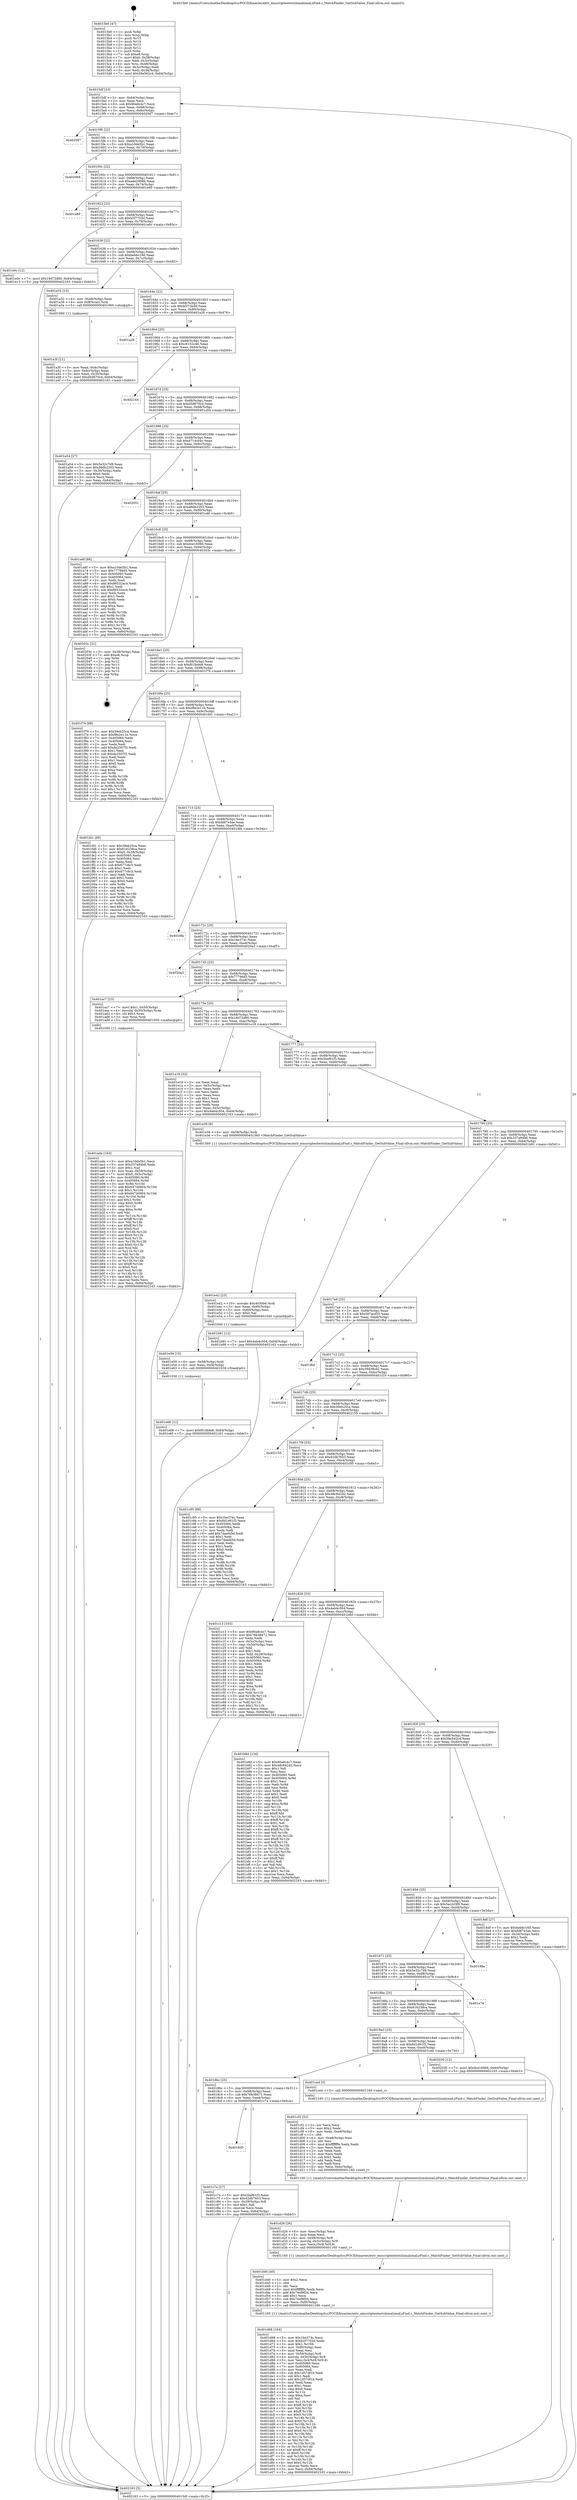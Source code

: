 digraph "0x4015b0" {
  label = "0x4015b0 (/mnt/c/Users/mathe/Desktop/tcc/POCII/binaries/extr_emscriptentestslzmalzmaLzFind.c_MatchFinder_GetSubValue_Final-ollvm.out::main(0))"
  labelloc = "t"
  node[shape=record]

  Entry [label="",width=0.3,height=0.3,shape=circle,fillcolor=black,style=filled]
  "0x4015df" [label="{
     0x4015df [23]\l
     | [instrs]\l
     &nbsp;&nbsp;0x4015df \<+3\>: mov -0x64(%rbp),%eax\l
     &nbsp;&nbsp;0x4015e2 \<+2\>: mov %eax,%ecx\l
     &nbsp;&nbsp;0x4015e4 \<+6\>: sub $0x90a8c4c7,%ecx\l
     &nbsp;&nbsp;0x4015ea \<+3\>: mov %eax,-0x68(%rbp)\l
     &nbsp;&nbsp;0x4015ed \<+3\>: mov %ecx,-0x6c(%rbp)\l
     &nbsp;&nbsp;0x4015f0 \<+6\>: je 0000000000402097 \<main+0xae7\>\l
  }"]
  "0x402097" [label="{
     0x402097\l
  }", style=dashed]
  "0x4015f6" [label="{
     0x4015f6 [22]\l
     | [instrs]\l
     &nbsp;&nbsp;0x4015f6 \<+5\>: jmp 00000000004015fb \<main+0x4b\>\l
     &nbsp;&nbsp;0x4015fb \<+3\>: mov -0x68(%rbp),%eax\l
     &nbsp;&nbsp;0x4015fe \<+5\>: sub $0xa10de5b1,%eax\l
     &nbsp;&nbsp;0x401603 \<+3\>: mov %eax,-0x70(%rbp)\l
     &nbsp;&nbsp;0x401606 \<+6\>: je 0000000000402069 \<main+0xab9\>\l
  }"]
  Exit [label="",width=0.3,height=0.3,shape=circle,fillcolor=black,style=filled,peripheries=2]
  "0x402069" [label="{
     0x402069\l
  }", style=dashed]
  "0x40160c" [label="{
     0x40160c [22]\l
     | [instrs]\l
     &nbsp;&nbsp;0x40160c \<+5\>: jmp 0000000000401611 \<main+0x61\>\l
     &nbsp;&nbsp;0x401611 \<+3\>: mov -0x68(%rbp),%eax\l
     &nbsp;&nbsp;0x401614 \<+5\>: sub $0xa4e2908b,%eax\l
     &nbsp;&nbsp;0x401619 \<+3\>: mov %eax,-0x74(%rbp)\l
     &nbsp;&nbsp;0x40161c \<+6\>: je 0000000000401e80 \<main+0x8d0\>\l
  }"]
  "0x401e68" [label="{
     0x401e68 [12]\l
     | [instrs]\l
     &nbsp;&nbsp;0x401e68 \<+7\>: movl $0xf01fdde8,-0x64(%rbp)\l
     &nbsp;&nbsp;0x401e6f \<+5\>: jmp 0000000000402163 \<main+0xbb3\>\l
  }"]
  "0x401e80" [label="{
     0x401e80\l
  }", style=dashed]
  "0x401622" [label="{
     0x401622 [22]\l
     | [instrs]\l
     &nbsp;&nbsp;0x401622 \<+5\>: jmp 0000000000401627 \<main+0x77\>\l
     &nbsp;&nbsp;0x401627 \<+3\>: mov -0x68(%rbp),%eax\l
     &nbsp;&nbsp;0x40162a \<+5\>: sub $0xb2f7702d,%eax\l
     &nbsp;&nbsp;0x40162f \<+3\>: mov %eax,-0x78(%rbp)\l
     &nbsp;&nbsp;0x401632 \<+6\>: je 0000000000401e0c \<main+0x85c\>\l
  }"]
  "0x401e59" [label="{
     0x401e59 [15]\l
     | [instrs]\l
     &nbsp;&nbsp;0x401e59 \<+4\>: mov -0x58(%rbp),%rdi\l
     &nbsp;&nbsp;0x401e5d \<+6\>: mov %eax,-0xf4(%rbp)\l
     &nbsp;&nbsp;0x401e63 \<+5\>: call 0000000000401030 \<free@plt\>\l
     | [calls]\l
     &nbsp;&nbsp;0x401030 \{1\} (unknown)\l
  }"]
  "0x401e0c" [label="{
     0x401e0c [12]\l
     | [instrs]\l
     &nbsp;&nbsp;0x401e0c \<+7\>: movl $0x19d72d80,-0x64(%rbp)\l
     &nbsp;&nbsp;0x401e13 \<+5\>: jmp 0000000000402163 \<main+0xbb3\>\l
  }"]
  "0x401638" [label="{
     0x401638 [22]\l
     | [instrs]\l
     &nbsp;&nbsp;0x401638 \<+5\>: jmp 000000000040163d \<main+0x8d\>\l
     &nbsp;&nbsp;0x40163d \<+3\>: mov -0x68(%rbp),%eax\l
     &nbsp;&nbsp;0x401640 \<+5\>: sub $0xbebbc160,%eax\l
     &nbsp;&nbsp;0x401645 \<+3\>: mov %eax,-0x7c(%rbp)\l
     &nbsp;&nbsp;0x401648 \<+6\>: je 0000000000401a32 \<main+0x482\>\l
  }"]
  "0x401e42" [label="{
     0x401e42 [23]\l
     | [instrs]\l
     &nbsp;&nbsp;0x401e42 \<+10\>: movabs $0x4030b6,%rdi\l
     &nbsp;&nbsp;0x401e4c \<+3\>: mov %eax,-0x60(%rbp)\l
     &nbsp;&nbsp;0x401e4f \<+3\>: mov -0x60(%rbp),%esi\l
     &nbsp;&nbsp;0x401e52 \<+2\>: mov $0x0,%al\l
     &nbsp;&nbsp;0x401e54 \<+5\>: call 0000000000401040 \<printf@plt\>\l
     | [calls]\l
     &nbsp;&nbsp;0x401040 \{1\} (unknown)\l
  }"]
  "0x401a32" [label="{
     0x401a32 [13]\l
     | [instrs]\l
     &nbsp;&nbsp;0x401a32 \<+4\>: mov -0x48(%rbp),%rax\l
     &nbsp;&nbsp;0x401a36 \<+4\>: mov 0x8(%rax),%rdi\l
     &nbsp;&nbsp;0x401a3a \<+5\>: call 0000000000401060 \<atoi@plt\>\l
     | [calls]\l
     &nbsp;&nbsp;0x401060 \{1\} (unknown)\l
  }"]
  "0x40164e" [label="{
     0x40164e [22]\l
     | [instrs]\l
     &nbsp;&nbsp;0x40164e \<+5\>: jmp 0000000000401653 \<main+0xa3\>\l
     &nbsp;&nbsp;0x401653 \<+3\>: mov -0x68(%rbp),%eax\l
     &nbsp;&nbsp;0x401656 \<+5\>: sub $0xbf373b56,%eax\l
     &nbsp;&nbsp;0x40165b \<+3\>: mov %eax,-0x80(%rbp)\l
     &nbsp;&nbsp;0x40165e \<+6\>: je 0000000000401a26 \<main+0x476\>\l
  }"]
  "0x401d68" [label="{
     0x401d68 [164]\l
     | [instrs]\l
     &nbsp;&nbsp;0x401d68 \<+5\>: mov $0x1be374c,%ecx\l
     &nbsp;&nbsp;0x401d6d \<+5\>: mov $0xb2f7702d,%edx\l
     &nbsp;&nbsp;0x401d72 \<+3\>: mov $0x1,%r10b\l
     &nbsp;&nbsp;0x401d75 \<+6\>: mov -0xf0(%rbp),%esi\l
     &nbsp;&nbsp;0x401d7b \<+3\>: imul %eax,%esi\l
     &nbsp;&nbsp;0x401d7e \<+4\>: mov -0x58(%rbp),%r8\l
     &nbsp;&nbsp;0x401d82 \<+4\>: movslq -0x5c(%rbp),%r9\l
     &nbsp;&nbsp;0x401d86 \<+5\>: mov %esi,0x4(%r8,%r9,8)\l
     &nbsp;&nbsp;0x401d8b \<+7\>: mov 0x405060,%eax\l
     &nbsp;&nbsp;0x401d92 \<+7\>: mov 0x405064,%esi\l
     &nbsp;&nbsp;0x401d99 \<+2\>: mov %eax,%edi\l
     &nbsp;&nbsp;0x401d9b \<+6\>: sub $0x1d57df1b,%edi\l
     &nbsp;&nbsp;0x401da1 \<+3\>: sub $0x1,%edi\l
     &nbsp;&nbsp;0x401da4 \<+6\>: add $0x1d57df1b,%edi\l
     &nbsp;&nbsp;0x401daa \<+3\>: imul %edi,%eax\l
     &nbsp;&nbsp;0x401dad \<+3\>: and $0x1,%eax\l
     &nbsp;&nbsp;0x401db0 \<+3\>: cmp $0x0,%eax\l
     &nbsp;&nbsp;0x401db3 \<+4\>: sete %r11b\l
     &nbsp;&nbsp;0x401db7 \<+3\>: cmp $0xa,%esi\l
     &nbsp;&nbsp;0x401dba \<+3\>: setl %bl\l
     &nbsp;&nbsp;0x401dbd \<+3\>: mov %r11b,%r14b\l
     &nbsp;&nbsp;0x401dc0 \<+4\>: xor $0xff,%r14b\l
     &nbsp;&nbsp;0x401dc4 \<+3\>: mov %bl,%r15b\l
     &nbsp;&nbsp;0x401dc7 \<+4\>: xor $0xff,%r15b\l
     &nbsp;&nbsp;0x401dcb \<+4\>: xor $0x0,%r10b\l
     &nbsp;&nbsp;0x401dcf \<+3\>: mov %r14b,%r12b\l
     &nbsp;&nbsp;0x401dd2 \<+4\>: and $0x0,%r12b\l
     &nbsp;&nbsp;0x401dd6 \<+3\>: and %r10b,%r11b\l
     &nbsp;&nbsp;0x401dd9 \<+3\>: mov %r15b,%r13b\l
     &nbsp;&nbsp;0x401ddc \<+4\>: and $0x0,%r13b\l
     &nbsp;&nbsp;0x401de0 \<+3\>: and %r10b,%bl\l
     &nbsp;&nbsp;0x401de3 \<+3\>: or %r11b,%r12b\l
     &nbsp;&nbsp;0x401de6 \<+3\>: or %bl,%r13b\l
     &nbsp;&nbsp;0x401de9 \<+3\>: xor %r13b,%r12b\l
     &nbsp;&nbsp;0x401dec \<+3\>: or %r15b,%r14b\l
     &nbsp;&nbsp;0x401def \<+4\>: xor $0xff,%r14b\l
     &nbsp;&nbsp;0x401df3 \<+4\>: or $0x0,%r10b\l
     &nbsp;&nbsp;0x401df7 \<+3\>: and %r10b,%r14b\l
     &nbsp;&nbsp;0x401dfa \<+3\>: or %r14b,%r12b\l
     &nbsp;&nbsp;0x401dfd \<+4\>: test $0x1,%r12b\l
     &nbsp;&nbsp;0x401e01 \<+3\>: cmovne %edx,%ecx\l
     &nbsp;&nbsp;0x401e04 \<+3\>: mov %ecx,-0x64(%rbp)\l
     &nbsp;&nbsp;0x401e07 \<+5\>: jmp 0000000000402163 \<main+0xbb3\>\l
  }"]
  "0x401a26" [label="{
     0x401a26\l
  }", style=dashed]
  "0x401664" [label="{
     0x401664 [25]\l
     | [instrs]\l
     &nbsp;&nbsp;0x401664 \<+5\>: jmp 0000000000401669 \<main+0xb9\>\l
     &nbsp;&nbsp;0x401669 \<+3\>: mov -0x68(%rbp),%eax\l
     &nbsp;&nbsp;0x40166c \<+5\>: sub $0xc6152c46,%eax\l
     &nbsp;&nbsp;0x401671 \<+6\>: mov %eax,-0x84(%rbp)\l
     &nbsp;&nbsp;0x401677 \<+6\>: je 0000000000402144 \<main+0xb94\>\l
  }"]
  "0x401d40" [label="{
     0x401d40 [40]\l
     | [instrs]\l
     &nbsp;&nbsp;0x401d40 \<+5\>: mov $0x2,%ecx\l
     &nbsp;&nbsp;0x401d45 \<+1\>: cltd\l
     &nbsp;&nbsp;0x401d46 \<+2\>: idiv %ecx\l
     &nbsp;&nbsp;0x401d48 \<+6\>: imul $0xfffffffe,%edx,%ecx\l
     &nbsp;&nbsp;0x401d4e \<+6\>: add $0x74ef9f34,%ecx\l
     &nbsp;&nbsp;0x401d54 \<+3\>: add $0x1,%ecx\l
     &nbsp;&nbsp;0x401d57 \<+6\>: sub $0x74ef9f34,%ecx\l
     &nbsp;&nbsp;0x401d5d \<+6\>: mov %ecx,-0xf0(%rbp)\l
     &nbsp;&nbsp;0x401d63 \<+5\>: call 0000000000401160 \<next_i\>\l
     | [calls]\l
     &nbsp;&nbsp;0x401160 \{1\} (/mnt/c/Users/mathe/Desktop/tcc/POCII/binaries/extr_emscriptentestslzmalzmaLzFind.c_MatchFinder_GetSubValue_Final-ollvm.out::next_i)\l
  }"]
  "0x402144" [label="{
     0x402144\l
  }", style=dashed]
  "0x40167d" [label="{
     0x40167d [25]\l
     | [instrs]\l
     &nbsp;&nbsp;0x40167d \<+5\>: jmp 0000000000401682 \<main+0xd2\>\l
     &nbsp;&nbsp;0x401682 \<+3\>: mov -0x68(%rbp),%eax\l
     &nbsp;&nbsp;0x401685 \<+5\>: sub $0xd5d670c4,%eax\l
     &nbsp;&nbsp;0x40168a \<+6\>: mov %eax,-0x88(%rbp)\l
     &nbsp;&nbsp;0x401690 \<+6\>: je 0000000000401a54 \<main+0x4a4\>\l
  }"]
  "0x401d26" [label="{
     0x401d26 [26]\l
     | [instrs]\l
     &nbsp;&nbsp;0x401d26 \<+6\>: mov -0xec(%rbp),%ecx\l
     &nbsp;&nbsp;0x401d2c \<+3\>: imul %eax,%ecx\l
     &nbsp;&nbsp;0x401d2f \<+4\>: mov -0x58(%rbp),%r8\l
     &nbsp;&nbsp;0x401d33 \<+4\>: movslq -0x5c(%rbp),%r9\l
     &nbsp;&nbsp;0x401d37 \<+4\>: mov %ecx,(%r8,%r9,8)\l
     &nbsp;&nbsp;0x401d3b \<+5\>: call 0000000000401160 \<next_i\>\l
     | [calls]\l
     &nbsp;&nbsp;0x401160 \{1\} (/mnt/c/Users/mathe/Desktop/tcc/POCII/binaries/extr_emscriptentestslzmalzmaLzFind.c_MatchFinder_GetSubValue_Final-ollvm.out::next_i)\l
  }"]
  "0x401a54" [label="{
     0x401a54 [27]\l
     | [instrs]\l
     &nbsp;&nbsp;0x401a54 \<+5\>: mov $0x5e32c7d9,%eax\l
     &nbsp;&nbsp;0x401a59 \<+5\>: mov $0xd8db2203,%ecx\l
     &nbsp;&nbsp;0x401a5e \<+3\>: mov -0x30(%rbp),%edx\l
     &nbsp;&nbsp;0x401a61 \<+3\>: cmp $0x0,%edx\l
     &nbsp;&nbsp;0x401a64 \<+3\>: cmove %ecx,%eax\l
     &nbsp;&nbsp;0x401a67 \<+3\>: mov %eax,-0x64(%rbp)\l
     &nbsp;&nbsp;0x401a6a \<+5\>: jmp 0000000000402163 \<main+0xbb3\>\l
  }"]
  "0x401696" [label="{
     0x401696 [25]\l
     | [instrs]\l
     &nbsp;&nbsp;0x401696 \<+5\>: jmp 000000000040169b \<main+0xeb\>\l
     &nbsp;&nbsp;0x40169b \<+3\>: mov -0x68(%rbp),%eax\l
     &nbsp;&nbsp;0x40169e \<+5\>: sub $0xd714c04c,%eax\l
     &nbsp;&nbsp;0x4016a3 \<+6\>: mov %eax,-0x8c(%rbp)\l
     &nbsp;&nbsp;0x4016a9 \<+6\>: je 0000000000402051 \<main+0xaa1\>\l
  }"]
  "0x401cf2" [label="{
     0x401cf2 [52]\l
     | [instrs]\l
     &nbsp;&nbsp;0x401cf2 \<+2\>: xor %ecx,%ecx\l
     &nbsp;&nbsp;0x401cf4 \<+5\>: mov $0x2,%edx\l
     &nbsp;&nbsp;0x401cf9 \<+6\>: mov %edx,-0xe8(%rbp)\l
     &nbsp;&nbsp;0x401cff \<+1\>: cltd\l
     &nbsp;&nbsp;0x401d00 \<+6\>: mov -0xe8(%rbp),%esi\l
     &nbsp;&nbsp;0x401d06 \<+2\>: idiv %esi\l
     &nbsp;&nbsp;0x401d08 \<+6\>: imul $0xfffffffe,%edx,%edx\l
     &nbsp;&nbsp;0x401d0e \<+2\>: mov %ecx,%edi\l
     &nbsp;&nbsp;0x401d10 \<+2\>: sub %edx,%edi\l
     &nbsp;&nbsp;0x401d12 \<+2\>: mov %ecx,%edx\l
     &nbsp;&nbsp;0x401d14 \<+3\>: sub $0x1,%edx\l
     &nbsp;&nbsp;0x401d17 \<+2\>: add %edx,%edi\l
     &nbsp;&nbsp;0x401d19 \<+2\>: sub %edi,%ecx\l
     &nbsp;&nbsp;0x401d1b \<+6\>: mov %ecx,-0xec(%rbp)\l
     &nbsp;&nbsp;0x401d21 \<+5\>: call 0000000000401160 \<next_i\>\l
     | [calls]\l
     &nbsp;&nbsp;0x401160 \{1\} (/mnt/c/Users/mathe/Desktop/tcc/POCII/binaries/extr_emscriptentestslzmalzmaLzFind.c_MatchFinder_GetSubValue_Final-ollvm.out::next_i)\l
  }"]
  "0x402051" [label="{
     0x402051\l
  }", style=dashed]
  "0x4016af" [label="{
     0x4016af [25]\l
     | [instrs]\l
     &nbsp;&nbsp;0x4016af \<+5\>: jmp 00000000004016b4 \<main+0x104\>\l
     &nbsp;&nbsp;0x4016b4 \<+3\>: mov -0x68(%rbp),%eax\l
     &nbsp;&nbsp;0x4016b7 \<+5\>: sub $0xd8db2203,%eax\l
     &nbsp;&nbsp;0x4016bc \<+6\>: mov %eax,-0x90(%rbp)\l
     &nbsp;&nbsp;0x4016c2 \<+6\>: je 0000000000401a6f \<main+0x4bf\>\l
  }"]
  "0x4018d5" [label="{
     0x4018d5\l
  }", style=dashed]
  "0x401a6f" [label="{
     0x401a6f [88]\l
     | [instrs]\l
     &nbsp;&nbsp;0x401a6f \<+5\>: mov $0xa10de5b1,%eax\l
     &nbsp;&nbsp;0x401a74 \<+5\>: mov $0x77786d5,%ecx\l
     &nbsp;&nbsp;0x401a79 \<+7\>: mov 0x405060,%edx\l
     &nbsp;&nbsp;0x401a80 \<+7\>: mov 0x405064,%esi\l
     &nbsp;&nbsp;0x401a87 \<+2\>: mov %edx,%edi\l
     &nbsp;&nbsp;0x401a89 \<+6\>: add $0x86532ec4,%edi\l
     &nbsp;&nbsp;0x401a8f \<+3\>: sub $0x1,%edi\l
     &nbsp;&nbsp;0x401a92 \<+6\>: sub $0x86532ec4,%edi\l
     &nbsp;&nbsp;0x401a98 \<+3\>: imul %edi,%edx\l
     &nbsp;&nbsp;0x401a9b \<+3\>: and $0x1,%edx\l
     &nbsp;&nbsp;0x401a9e \<+3\>: cmp $0x0,%edx\l
     &nbsp;&nbsp;0x401aa1 \<+4\>: sete %r8b\l
     &nbsp;&nbsp;0x401aa5 \<+3\>: cmp $0xa,%esi\l
     &nbsp;&nbsp;0x401aa8 \<+4\>: setl %r9b\l
     &nbsp;&nbsp;0x401aac \<+3\>: mov %r8b,%r10b\l
     &nbsp;&nbsp;0x401aaf \<+3\>: and %r9b,%r10b\l
     &nbsp;&nbsp;0x401ab2 \<+3\>: xor %r9b,%r8b\l
     &nbsp;&nbsp;0x401ab5 \<+3\>: or %r8b,%r10b\l
     &nbsp;&nbsp;0x401ab8 \<+4\>: test $0x1,%r10b\l
     &nbsp;&nbsp;0x401abc \<+3\>: cmovne %ecx,%eax\l
     &nbsp;&nbsp;0x401abf \<+3\>: mov %eax,-0x64(%rbp)\l
     &nbsp;&nbsp;0x401ac2 \<+5\>: jmp 0000000000402163 \<main+0xbb3\>\l
  }"]
  "0x4016c8" [label="{
     0x4016c8 [25]\l
     | [instrs]\l
     &nbsp;&nbsp;0x4016c8 \<+5\>: jmp 00000000004016cd \<main+0x11d\>\l
     &nbsp;&nbsp;0x4016cd \<+3\>: mov -0x68(%rbp),%eax\l
     &nbsp;&nbsp;0x4016d0 \<+5\>: sub $0xdce16066,%eax\l
     &nbsp;&nbsp;0x4016d5 \<+6\>: mov %eax,-0x94(%rbp)\l
     &nbsp;&nbsp;0x4016db \<+6\>: je 000000000040203c \<main+0xa8c\>\l
  }"]
  "0x401c7a" [label="{
     0x401c7a [27]\l
     | [instrs]\l
     &nbsp;&nbsp;0x401c7a \<+5\>: mov $0x2baf61f3,%eax\l
     &nbsp;&nbsp;0x401c7f \<+5\>: mov $0x42db7653,%ecx\l
     &nbsp;&nbsp;0x401c84 \<+3\>: mov -0x29(%rbp),%dl\l
     &nbsp;&nbsp;0x401c87 \<+3\>: test $0x1,%dl\l
     &nbsp;&nbsp;0x401c8a \<+3\>: cmovne %ecx,%eax\l
     &nbsp;&nbsp;0x401c8d \<+3\>: mov %eax,-0x64(%rbp)\l
     &nbsp;&nbsp;0x401c90 \<+5\>: jmp 0000000000402163 \<main+0xbb3\>\l
  }"]
  "0x40203c" [label="{
     0x40203c [21]\l
     | [instrs]\l
     &nbsp;&nbsp;0x40203c \<+3\>: mov -0x38(%rbp),%eax\l
     &nbsp;&nbsp;0x40203f \<+7\>: add $0xe8,%rsp\l
     &nbsp;&nbsp;0x402046 \<+1\>: pop %rbx\l
     &nbsp;&nbsp;0x402047 \<+2\>: pop %r12\l
     &nbsp;&nbsp;0x402049 \<+2\>: pop %r13\l
     &nbsp;&nbsp;0x40204b \<+2\>: pop %r14\l
     &nbsp;&nbsp;0x40204d \<+2\>: pop %r15\l
     &nbsp;&nbsp;0x40204f \<+1\>: pop %rbp\l
     &nbsp;&nbsp;0x402050 \<+1\>: ret\l
  }"]
  "0x4016e1" [label="{
     0x4016e1 [25]\l
     | [instrs]\l
     &nbsp;&nbsp;0x4016e1 \<+5\>: jmp 00000000004016e6 \<main+0x136\>\l
     &nbsp;&nbsp;0x4016e6 \<+3\>: mov -0x68(%rbp),%eax\l
     &nbsp;&nbsp;0x4016e9 \<+5\>: sub $0xf01fdde8,%eax\l
     &nbsp;&nbsp;0x4016ee \<+6\>: mov %eax,-0x98(%rbp)\l
     &nbsp;&nbsp;0x4016f4 \<+6\>: je 0000000000401f79 \<main+0x9c9\>\l
  }"]
  "0x4018bc" [label="{
     0x4018bc [25]\l
     | [instrs]\l
     &nbsp;&nbsp;0x4018bc \<+5\>: jmp 00000000004018c1 \<main+0x311\>\l
     &nbsp;&nbsp;0x4018c1 \<+3\>: mov -0x68(%rbp),%eax\l
     &nbsp;&nbsp;0x4018c4 \<+5\>: sub $0x76b38471,%eax\l
     &nbsp;&nbsp;0x4018c9 \<+6\>: mov %eax,-0xe4(%rbp)\l
     &nbsp;&nbsp;0x4018cf \<+6\>: je 0000000000401c7a \<main+0x6ca\>\l
  }"]
  "0x401f79" [label="{
     0x401f79 [88]\l
     | [instrs]\l
     &nbsp;&nbsp;0x401f79 \<+5\>: mov $0x39eb25ca,%eax\l
     &nbsp;&nbsp;0x401f7e \<+5\>: mov $0xf8e2e11b,%ecx\l
     &nbsp;&nbsp;0x401f83 \<+7\>: mov 0x405060,%edx\l
     &nbsp;&nbsp;0x401f8a \<+7\>: mov 0x405064,%esi\l
     &nbsp;&nbsp;0x401f91 \<+2\>: mov %edx,%edi\l
     &nbsp;&nbsp;0x401f93 \<+6\>: add $0xde2507f2,%edi\l
     &nbsp;&nbsp;0x401f99 \<+3\>: sub $0x1,%edi\l
     &nbsp;&nbsp;0x401f9c \<+6\>: sub $0xde2507f2,%edi\l
     &nbsp;&nbsp;0x401fa2 \<+3\>: imul %edi,%edx\l
     &nbsp;&nbsp;0x401fa5 \<+3\>: and $0x1,%edx\l
     &nbsp;&nbsp;0x401fa8 \<+3\>: cmp $0x0,%edx\l
     &nbsp;&nbsp;0x401fab \<+4\>: sete %r8b\l
     &nbsp;&nbsp;0x401faf \<+3\>: cmp $0xa,%esi\l
     &nbsp;&nbsp;0x401fb2 \<+4\>: setl %r9b\l
     &nbsp;&nbsp;0x401fb6 \<+3\>: mov %r8b,%r10b\l
     &nbsp;&nbsp;0x401fb9 \<+3\>: and %r9b,%r10b\l
     &nbsp;&nbsp;0x401fbc \<+3\>: xor %r9b,%r8b\l
     &nbsp;&nbsp;0x401fbf \<+3\>: or %r8b,%r10b\l
     &nbsp;&nbsp;0x401fc2 \<+4\>: test $0x1,%r10b\l
     &nbsp;&nbsp;0x401fc6 \<+3\>: cmovne %ecx,%eax\l
     &nbsp;&nbsp;0x401fc9 \<+3\>: mov %eax,-0x64(%rbp)\l
     &nbsp;&nbsp;0x401fcc \<+5\>: jmp 0000000000402163 \<main+0xbb3\>\l
  }"]
  "0x4016fa" [label="{
     0x4016fa [25]\l
     | [instrs]\l
     &nbsp;&nbsp;0x4016fa \<+5\>: jmp 00000000004016ff \<main+0x14f\>\l
     &nbsp;&nbsp;0x4016ff \<+3\>: mov -0x68(%rbp),%eax\l
     &nbsp;&nbsp;0x401702 \<+5\>: sub $0xf8e2e11b,%eax\l
     &nbsp;&nbsp;0x401707 \<+6\>: mov %eax,-0x9c(%rbp)\l
     &nbsp;&nbsp;0x40170d \<+6\>: je 0000000000401fd1 \<main+0xa21\>\l
  }"]
  "0x401ced" [label="{
     0x401ced [5]\l
     | [instrs]\l
     &nbsp;&nbsp;0x401ced \<+5\>: call 0000000000401160 \<next_i\>\l
     | [calls]\l
     &nbsp;&nbsp;0x401160 \{1\} (/mnt/c/Users/mathe/Desktop/tcc/POCII/binaries/extr_emscriptentestslzmalzmaLzFind.c_MatchFinder_GetSubValue_Final-ollvm.out::next_i)\l
  }"]
  "0x401fd1" [label="{
     0x401fd1 [95]\l
     | [instrs]\l
     &nbsp;&nbsp;0x401fd1 \<+5\>: mov $0x39eb25ca,%eax\l
     &nbsp;&nbsp;0x401fd6 \<+5\>: mov $0x616238ca,%ecx\l
     &nbsp;&nbsp;0x401fdb \<+7\>: movl $0x0,-0x38(%rbp)\l
     &nbsp;&nbsp;0x401fe2 \<+7\>: mov 0x405060,%edx\l
     &nbsp;&nbsp;0x401fe9 \<+7\>: mov 0x405064,%esi\l
     &nbsp;&nbsp;0x401ff0 \<+2\>: mov %edx,%edi\l
     &nbsp;&nbsp;0x401ff2 \<+6\>: sub $0x677c6c3,%edi\l
     &nbsp;&nbsp;0x401ff8 \<+3\>: sub $0x1,%edi\l
     &nbsp;&nbsp;0x401ffb \<+6\>: add $0x677c6c3,%edi\l
     &nbsp;&nbsp;0x402001 \<+3\>: imul %edi,%edx\l
     &nbsp;&nbsp;0x402004 \<+3\>: and $0x1,%edx\l
     &nbsp;&nbsp;0x402007 \<+3\>: cmp $0x0,%edx\l
     &nbsp;&nbsp;0x40200a \<+4\>: sete %r8b\l
     &nbsp;&nbsp;0x40200e \<+3\>: cmp $0xa,%esi\l
     &nbsp;&nbsp;0x402011 \<+4\>: setl %r9b\l
     &nbsp;&nbsp;0x402015 \<+3\>: mov %r8b,%r10b\l
     &nbsp;&nbsp;0x402018 \<+3\>: and %r9b,%r10b\l
     &nbsp;&nbsp;0x40201b \<+3\>: xor %r9b,%r8b\l
     &nbsp;&nbsp;0x40201e \<+3\>: or %r8b,%r10b\l
     &nbsp;&nbsp;0x402021 \<+4\>: test $0x1,%r10b\l
     &nbsp;&nbsp;0x402025 \<+3\>: cmovne %ecx,%eax\l
     &nbsp;&nbsp;0x402028 \<+3\>: mov %eax,-0x64(%rbp)\l
     &nbsp;&nbsp;0x40202b \<+5\>: jmp 0000000000402163 \<main+0xbb3\>\l
  }"]
  "0x401713" [label="{
     0x401713 [25]\l
     | [instrs]\l
     &nbsp;&nbsp;0x401713 \<+5\>: jmp 0000000000401718 \<main+0x168\>\l
     &nbsp;&nbsp;0x401718 \<+3\>: mov -0x68(%rbp),%eax\l
     &nbsp;&nbsp;0x40171b \<+5\>: sub $0xfd87e3ae,%eax\l
     &nbsp;&nbsp;0x401720 \<+6\>: mov %eax,-0xa0(%rbp)\l
     &nbsp;&nbsp;0x401726 \<+6\>: je 00000000004018fa \<main+0x34a\>\l
  }"]
  "0x4018a3" [label="{
     0x4018a3 [25]\l
     | [instrs]\l
     &nbsp;&nbsp;0x4018a3 \<+5\>: jmp 00000000004018a8 \<main+0x2f8\>\l
     &nbsp;&nbsp;0x4018a8 \<+3\>: mov -0x68(%rbp),%eax\l
     &nbsp;&nbsp;0x4018ab \<+5\>: sub $0x6d1d61f2,%eax\l
     &nbsp;&nbsp;0x4018b0 \<+6\>: mov %eax,-0xe0(%rbp)\l
     &nbsp;&nbsp;0x4018b6 \<+6\>: je 0000000000401ced \<main+0x73d\>\l
  }"]
  "0x4018fa" [label="{
     0x4018fa\l
  }", style=dashed]
  "0x40172c" [label="{
     0x40172c [25]\l
     | [instrs]\l
     &nbsp;&nbsp;0x40172c \<+5\>: jmp 0000000000401731 \<main+0x181\>\l
     &nbsp;&nbsp;0x401731 \<+3\>: mov -0x68(%rbp),%eax\l
     &nbsp;&nbsp;0x401734 \<+5\>: sub $0x1be374c,%eax\l
     &nbsp;&nbsp;0x401739 \<+6\>: mov %eax,-0xa4(%rbp)\l
     &nbsp;&nbsp;0x40173f \<+6\>: je 00000000004020a3 \<main+0xaf3\>\l
  }"]
  "0x402030" [label="{
     0x402030 [12]\l
     | [instrs]\l
     &nbsp;&nbsp;0x402030 \<+7\>: movl $0xdce16066,-0x64(%rbp)\l
     &nbsp;&nbsp;0x402037 \<+5\>: jmp 0000000000402163 \<main+0xbb3\>\l
  }"]
  "0x4020a3" [label="{
     0x4020a3\l
  }", style=dashed]
  "0x401745" [label="{
     0x401745 [25]\l
     | [instrs]\l
     &nbsp;&nbsp;0x401745 \<+5\>: jmp 000000000040174a \<main+0x19a\>\l
     &nbsp;&nbsp;0x40174a \<+3\>: mov -0x68(%rbp),%eax\l
     &nbsp;&nbsp;0x40174d \<+5\>: sub $0x77786d5,%eax\l
     &nbsp;&nbsp;0x401752 \<+6\>: mov %eax,-0xa8(%rbp)\l
     &nbsp;&nbsp;0x401758 \<+6\>: je 0000000000401ac7 \<main+0x517\>\l
  }"]
  "0x40188a" [label="{
     0x40188a [25]\l
     | [instrs]\l
     &nbsp;&nbsp;0x40188a \<+5\>: jmp 000000000040188f \<main+0x2df\>\l
     &nbsp;&nbsp;0x40188f \<+3\>: mov -0x68(%rbp),%eax\l
     &nbsp;&nbsp;0x401892 \<+5\>: sub $0x616238ca,%eax\l
     &nbsp;&nbsp;0x401897 \<+6\>: mov %eax,-0xdc(%rbp)\l
     &nbsp;&nbsp;0x40189d \<+6\>: je 0000000000402030 \<main+0xa80\>\l
  }"]
  "0x401ac7" [label="{
     0x401ac7 [23]\l
     | [instrs]\l
     &nbsp;&nbsp;0x401ac7 \<+7\>: movl $0x1,-0x50(%rbp)\l
     &nbsp;&nbsp;0x401ace \<+4\>: movslq -0x50(%rbp),%rax\l
     &nbsp;&nbsp;0x401ad2 \<+4\>: shl $0x3,%rax\l
     &nbsp;&nbsp;0x401ad6 \<+3\>: mov %rax,%rdi\l
     &nbsp;&nbsp;0x401ad9 \<+5\>: call 0000000000401050 \<malloc@plt\>\l
     | [calls]\l
     &nbsp;&nbsp;0x401050 \{1\} (unknown)\l
  }"]
  "0x40175e" [label="{
     0x40175e [25]\l
     | [instrs]\l
     &nbsp;&nbsp;0x40175e \<+5\>: jmp 0000000000401763 \<main+0x1b3\>\l
     &nbsp;&nbsp;0x401763 \<+3\>: mov -0x68(%rbp),%eax\l
     &nbsp;&nbsp;0x401766 \<+5\>: sub $0x19d72d80,%eax\l
     &nbsp;&nbsp;0x40176b \<+6\>: mov %eax,-0xac(%rbp)\l
     &nbsp;&nbsp;0x401771 \<+6\>: je 0000000000401e18 \<main+0x868\>\l
  }"]
  "0x401e74" [label="{
     0x401e74\l
  }", style=dashed]
  "0x401e18" [label="{
     0x401e18 [33]\l
     | [instrs]\l
     &nbsp;&nbsp;0x401e18 \<+2\>: xor %eax,%eax\l
     &nbsp;&nbsp;0x401e1a \<+3\>: mov -0x5c(%rbp),%ecx\l
     &nbsp;&nbsp;0x401e1d \<+2\>: mov %eax,%edx\l
     &nbsp;&nbsp;0x401e1f \<+2\>: sub %ecx,%edx\l
     &nbsp;&nbsp;0x401e21 \<+2\>: mov %eax,%ecx\l
     &nbsp;&nbsp;0x401e23 \<+3\>: sub $0x1,%ecx\l
     &nbsp;&nbsp;0x401e26 \<+2\>: add %ecx,%edx\l
     &nbsp;&nbsp;0x401e28 \<+2\>: sub %edx,%eax\l
     &nbsp;&nbsp;0x401e2a \<+3\>: mov %eax,-0x5c(%rbp)\l
     &nbsp;&nbsp;0x401e2d \<+7\>: movl $0x4eb4c504,-0x64(%rbp)\l
     &nbsp;&nbsp;0x401e34 \<+5\>: jmp 0000000000402163 \<main+0xbb3\>\l
  }"]
  "0x401777" [label="{
     0x401777 [25]\l
     | [instrs]\l
     &nbsp;&nbsp;0x401777 \<+5\>: jmp 000000000040177c \<main+0x1cc\>\l
     &nbsp;&nbsp;0x40177c \<+3\>: mov -0x68(%rbp),%eax\l
     &nbsp;&nbsp;0x40177f \<+5\>: sub $0x2baf61f3,%eax\l
     &nbsp;&nbsp;0x401784 \<+6\>: mov %eax,-0xb0(%rbp)\l
     &nbsp;&nbsp;0x40178a \<+6\>: je 0000000000401e39 \<main+0x889\>\l
  }"]
  "0x401871" [label="{
     0x401871 [25]\l
     | [instrs]\l
     &nbsp;&nbsp;0x401871 \<+5\>: jmp 0000000000401876 \<main+0x2c6\>\l
     &nbsp;&nbsp;0x401876 \<+3\>: mov -0x68(%rbp),%eax\l
     &nbsp;&nbsp;0x401879 \<+5\>: sub $0x5e32c7d9,%eax\l
     &nbsp;&nbsp;0x40187e \<+6\>: mov %eax,-0xd8(%rbp)\l
     &nbsp;&nbsp;0x401884 \<+6\>: je 0000000000401e74 \<main+0x8c4\>\l
  }"]
  "0x401e39" [label="{
     0x401e39 [9]\l
     | [instrs]\l
     &nbsp;&nbsp;0x401e39 \<+4\>: mov -0x58(%rbp),%rdi\l
     &nbsp;&nbsp;0x401e3d \<+5\>: call 0000000000401560 \<MatchFinder_GetSubValue\>\l
     | [calls]\l
     &nbsp;&nbsp;0x401560 \{1\} (/mnt/c/Users/mathe/Desktop/tcc/POCII/binaries/extr_emscriptentestslzmalzmaLzFind.c_MatchFinder_GetSubValue_Final-ollvm.out::MatchFinder_GetSubValue)\l
  }"]
  "0x401790" [label="{
     0x401790 [25]\l
     | [instrs]\l
     &nbsp;&nbsp;0x401790 \<+5\>: jmp 0000000000401795 \<main+0x1e5\>\l
     &nbsp;&nbsp;0x401795 \<+3\>: mov -0x68(%rbp),%eax\l
     &nbsp;&nbsp;0x401798 \<+5\>: sub $0x337a94b6,%eax\l
     &nbsp;&nbsp;0x40179d \<+6\>: mov %eax,-0xb4(%rbp)\l
     &nbsp;&nbsp;0x4017a3 \<+6\>: je 0000000000401b81 \<main+0x5d1\>\l
  }"]
  "0x40198a" [label="{
     0x40198a\l
  }", style=dashed]
  "0x401b81" [label="{
     0x401b81 [12]\l
     | [instrs]\l
     &nbsp;&nbsp;0x401b81 \<+7\>: movl $0x4eb4c504,-0x64(%rbp)\l
     &nbsp;&nbsp;0x401b88 \<+5\>: jmp 0000000000402163 \<main+0xbb3\>\l
  }"]
  "0x4017a9" [label="{
     0x4017a9 [25]\l
     | [instrs]\l
     &nbsp;&nbsp;0x4017a9 \<+5\>: jmp 00000000004017ae \<main+0x1fe\>\l
     &nbsp;&nbsp;0x4017ae \<+3\>: mov -0x68(%rbp),%eax\l
     &nbsp;&nbsp;0x4017b1 \<+5\>: sub $0x387acd55,%eax\l
     &nbsp;&nbsp;0x4017b6 \<+6\>: mov %eax,-0xb8(%rbp)\l
     &nbsp;&nbsp;0x4017bc \<+6\>: je 0000000000401f6d \<main+0x9bd\>\l
  }"]
  "0x401ade" [label="{
     0x401ade [163]\l
     | [instrs]\l
     &nbsp;&nbsp;0x401ade \<+5\>: mov $0xa10de5b1,%ecx\l
     &nbsp;&nbsp;0x401ae3 \<+5\>: mov $0x337a94b6,%edx\l
     &nbsp;&nbsp;0x401ae8 \<+3\>: mov $0x1,%sil\l
     &nbsp;&nbsp;0x401aeb \<+4\>: mov %rax,-0x58(%rbp)\l
     &nbsp;&nbsp;0x401aef \<+7\>: movl $0x0,-0x5c(%rbp)\l
     &nbsp;&nbsp;0x401af6 \<+8\>: mov 0x405060,%r8d\l
     &nbsp;&nbsp;0x401afe \<+8\>: mov 0x405064,%r9d\l
     &nbsp;&nbsp;0x401b06 \<+3\>: mov %r8d,%r10d\l
     &nbsp;&nbsp;0x401b09 \<+7\>: add $0x64740904,%r10d\l
     &nbsp;&nbsp;0x401b10 \<+4\>: sub $0x1,%r10d\l
     &nbsp;&nbsp;0x401b14 \<+7\>: sub $0x64740904,%r10d\l
     &nbsp;&nbsp;0x401b1b \<+4\>: imul %r10d,%r8d\l
     &nbsp;&nbsp;0x401b1f \<+4\>: and $0x1,%r8d\l
     &nbsp;&nbsp;0x401b23 \<+4\>: cmp $0x0,%r8d\l
     &nbsp;&nbsp;0x401b27 \<+4\>: sete %r11b\l
     &nbsp;&nbsp;0x401b2b \<+4\>: cmp $0xa,%r9d\l
     &nbsp;&nbsp;0x401b2f \<+3\>: setl %bl\l
     &nbsp;&nbsp;0x401b32 \<+3\>: mov %r11b,%r14b\l
     &nbsp;&nbsp;0x401b35 \<+4\>: xor $0xff,%r14b\l
     &nbsp;&nbsp;0x401b39 \<+3\>: mov %bl,%r15b\l
     &nbsp;&nbsp;0x401b3c \<+4\>: xor $0xff,%r15b\l
     &nbsp;&nbsp;0x401b40 \<+4\>: xor $0x0,%sil\l
     &nbsp;&nbsp;0x401b44 \<+3\>: mov %r14b,%r12b\l
     &nbsp;&nbsp;0x401b47 \<+4\>: and $0x0,%r12b\l
     &nbsp;&nbsp;0x401b4b \<+3\>: and %sil,%r11b\l
     &nbsp;&nbsp;0x401b4e \<+3\>: mov %r15b,%r13b\l
     &nbsp;&nbsp;0x401b51 \<+4\>: and $0x0,%r13b\l
     &nbsp;&nbsp;0x401b55 \<+3\>: and %sil,%bl\l
     &nbsp;&nbsp;0x401b58 \<+3\>: or %r11b,%r12b\l
     &nbsp;&nbsp;0x401b5b \<+3\>: or %bl,%r13b\l
     &nbsp;&nbsp;0x401b5e \<+3\>: xor %r13b,%r12b\l
     &nbsp;&nbsp;0x401b61 \<+3\>: or %r15b,%r14b\l
     &nbsp;&nbsp;0x401b64 \<+4\>: xor $0xff,%r14b\l
     &nbsp;&nbsp;0x401b68 \<+4\>: or $0x0,%sil\l
     &nbsp;&nbsp;0x401b6c \<+3\>: and %sil,%r14b\l
     &nbsp;&nbsp;0x401b6f \<+3\>: or %r14b,%r12b\l
     &nbsp;&nbsp;0x401b72 \<+4\>: test $0x1,%r12b\l
     &nbsp;&nbsp;0x401b76 \<+3\>: cmovne %edx,%ecx\l
     &nbsp;&nbsp;0x401b79 \<+3\>: mov %ecx,-0x64(%rbp)\l
     &nbsp;&nbsp;0x401b7c \<+5\>: jmp 0000000000402163 \<main+0xbb3\>\l
  }"]
  "0x401f6d" [label="{
     0x401f6d\l
  }", style=dashed]
  "0x4017c2" [label="{
     0x4017c2 [25]\l
     | [instrs]\l
     &nbsp;&nbsp;0x4017c2 \<+5\>: jmp 00000000004017c7 \<main+0x217\>\l
     &nbsp;&nbsp;0x4017c7 \<+3\>: mov -0x68(%rbp),%eax\l
     &nbsp;&nbsp;0x4017ca \<+5\>: sub $0x39d38a42,%eax\l
     &nbsp;&nbsp;0x4017cf \<+6\>: mov %eax,-0xbc(%rbp)\l
     &nbsp;&nbsp;0x4017d5 \<+6\>: je 0000000000401f10 \<main+0x960\>\l
  }"]
  "0x401a3f" [label="{
     0x401a3f [21]\l
     | [instrs]\l
     &nbsp;&nbsp;0x401a3f \<+3\>: mov %eax,-0x4c(%rbp)\l
     &nbsp;&nbsp;0x401a42 \<+3\>: mov -0x4c(%rbp),%eax\l
     &nbsp;&nbsp;0x401a45 \<+3\>: mov %eax,-0x30(%rbp)\l
     &nbsp;&nbsp;0x401a48 \<+7\>: movl $0xd5d670c4,-0x64(%rbp)\l
     &nbsp;&nbsp;0x401a4f \<+5\>: jmp 0000000000402163 \<main+0xbb3\>\l
  }"]
  "0x401f10" [label="{
     0x401f10\l
  }", style=dashed]
  "0x4017db" [label="{
     0x4017db [25]\l
     | [instrs]\l
     &nbsp;&nbsp;0x4017db \<+5\>: jmp 00000000004017e0 \<main+0x230\>\l
     &nbsp;&nbsp;0x4017e0 \<+3\>: mov -0x68(%rbp),%eax\l
     &nbsp;&nbsp;0x4017e3 \<+5\>: sub $0x39eb25ca,%eax\l
     &nbsp;&nbsp;0x4017e8 \<+6\>: mov %eax,-0xc0(%rbp)\l
     &nbsp;&nbsp;0x4017ee \<+6\>: je 0000000000402155 \<main+0xba5\>\l
  }"]
  "0x4015b0" [label="{
     0x4015b0 [47]\l
     | [instrs]\l
     &nbsp;&nbsp;0x4015b0 \<+1\>: push %rbp\l
     &nbsp;&nbsp;0x4015b1 \<+3\>: mov %rsp,%rbp\l
     &nbsp;&nbsp;0x4015b4 \<+2\>: push %r15\l
     &nbsp;&nbsp;0x4015b6 \<+2\>: push %r14\l
     &nbsp;&nbsp;0x4015b8 \<+2\>: push %r13\l
     &nbsp;&nbsp;0x4015ba \<+2\>: push %r12\l
     &nbsp;&nbsp;0x4015bc \<+1\>: push %rbx\l
     &nbsp;&nbsp;0x4015bd \<+7\>: sub $0xe8,%rsp\l
     &nbsp;&nbsp;0x4015c4 \<+7\>: movl $0x0,-0x38(%rbp)\l
     &nbsp;&nbsp;0x4015cb \<+3\>: mov %edi,-0x3c(%rbp)\l
     &nbsp;&nbsp;0x4015ce \<+4\>: mov %rsi,-0x48(%rbp)\l
     &nbsp;&nbsp;0x4015d2 \<+3\>: mov -0x3c(%rbp),%edi\l
     &nbsp;&nbsp;0x4015d5 \<+3\>: mov %edi,-0x34(%rbp)\l
     &nbsp;&nbsp;0x4015d8 \<+7\>: movl $0x59e562c4,-0x64(%rbp)\l
  }"]
  "0x402155" [label="{
     0x402155\l
  }", style=dashed]
  "0x4017f4" [label="{
     0x4017f4 [25]\l
     | [instrs]\l
     &nbsp;&nbsp;0x4017f4 \<+5\>: jmp 00000000004017f9 \<main+0x249\>\l
     &nbsp;&nbsp;0x4017f9 \<+3\>: mov -0x68(%rbp),%eax\l
     &nbsp;&nbsp;0x4017fc \<+5\>: sub $0x42db7653,%eax\l
     &nbsp;&nbsp;0x401801 \<+6\>: mov %eax,-0xc4(%rbp)\l
     &nbsp;&nbsp;0x401807 \<+6\>: je 0000000000401c95 \<main+0x6e5\>\l
  }"]
  "0x402163" [label="{
     0x402163 [5]\l
     | [instrs]\l
     &nbsp;&nbsp;0x402163 \<+5\>: jmp 00000000004015df \<main+0x2f\>\l
  }"]
  "0x401c95" [label="{
     0x401c95 [88]\l
     | [instrs]\l
     &nbsp;&nbsp;0x401c95 \<+5\>: mov $0x1be374c,%eax\l
     &nbsp;&nbsp;0x401c9a \<+5\>: mov $0x6d1d61f2,%ecx\l
     &nbsp;&nbsp;0x401c9f \<+7\>: mov 0x405060,%edx\l
     &nbsp;&nbsp;0x401ca6 \<+7\>: mov 0x405064,%esi\l
     &nbsp;&nbsp;0x401cad \<+2\>: mov %edx,%edi\l
     &nbsp;&nbsp;0x401caf \<+6\>: add $0x7daef45d,%edi\l
     &nbsp;&nbsp;0x401cb5 \<+3\>: sub $0x1,%edi\l
     &nbsp;&nbsp;0x401cb8 \<+6\>: sub $0x7daef45d,%edi\l
     &nbsp;&nbsp;0x401cbe \<+3\>: imul %edi,%edx\l
     &nbsp;&nbsp;0x401cc1 \<+3\>: and $0x1,%edx\l
     &nbsp;&nbsp;0x401cc4 \<+3\>: cmp $0x0,%edx\l
     &nbsp;&nbsp;0x401cc7 \<+4\>: sete %r8b\l
     &nbsp;&nbsp;0x401ccb \<+3\>: cmp $0xa,%esi\l
     &nbsp;&nbsp;0x401cce \<+4\>: setl %r9b\l
     &nbsp;&nbsp;0x401cd2 \<+3\>: mov %r8b,%r10b\l
     &nbsp;&nbsp;0x401cd5 \<+3\>: and %r9b,%r10b\l
     &nbsp;&nbsp;0x401cd8 \<+3\>: xor %r9b,%r8b\l
     &nbsp;&nbsp;0x401cdb \<+3\>: or %r8b,%r10b\l
     &nbsp;&nbsp;0x401cde \<+4\>: test $0x1,%r10b\l
     &nbsp;&nbsp;0x401ce2 \<+3\>: cmovne %ecx,%eax\l
     &nbsp;&nbsp;0x401ce5 \<+3\>: mov %eax,-0x64(%rbp)\l
     &nbsp;&nbsp;0x401ce8 \<+5\>: jmp 0000000000402163 \<main+0xbb3\>\l
  }"]
  "0x40180d" [label="{
     0x40180d [25]\l
     | [instrs]\l
     &nbsp;&nbsp;0x40180d \<+5\>: jmp 0000000000401812 \<main+0x262\>\l
     &nbsp;&nbsp;0x401812 \<+3\>: mov -0x68(%rbp),%eax\l
     &nbsp;&nbsp;0x401815 \<+5\>: sub $0x48c842d2,%eax\l
     &nbsp;&nbsp;0x40181a \<+6\>: mov %eax,-0xc8(%rbp)\l
     &nbsp;&nbsp;0x401820 \<+6\>: je 0000000000401c13 \<main+0x663\>\l
  }"]
  "0x401858" [label="{
     0x401858 [25]\l
     | [instrs]\l
     &nbsp;&nbsp;0x401858 \<+5\>: jmp 000000000040185d \<main+0x2ad\>\l
     &nbsp;&nbsp;0x40185d \<+3\>: mov -0x68(%rbp),%eax\l
     &nbsp;&nbsp;0x401860 \<+5\>: sub $0x5ac2d3f0,%eax\l
     &nbsp;&nbsp;0x401865 \<+6\>: mov %eax,-0xd4(%rbp)\l
     &nbsp;&nbsp;0x40186b \<+6\>: je 000000000040198a \<main+0x3da\>\l
  }"]
  "0x401c13" [label="{
     0x401c13 [103]\l
     | [instrs]\l
     &nbsp;&nbsp;0x401c13 \<+5\>: mov $0x90a8c4c7,%eax\l
     &nbsp;&nbsp;0x401c18 \<+5\>: mov $0x76b38471,%ecx\l
     &nbsp;&nbsp;0x401c1d \<+2\>: xor %edx,%edx\l
     &nbsp;&nbsp;0x401c1f \<+3\>: mov -0x5c(%rbp),%esi\l
     &nbsp;&nbsp;0x401c22 \<+3\>: cmp -0x50(%rbp),%esi\l
     &nbsp;&nbsp;0x401c25 \<+4\>: setl %dil\l
     &nbsp;&nbsp;0x401c29 \<+4\>: and $0x1,%dil\l
     &nbsp;&nbsp;0x401c2d \<+4\>: mov %dil,-0x29(%rbp)\l
     &nbsp;&nbsp;0x401c31 \<+7\>: mov 0x405060,%esi\l
     &nbsp;&nbsp;0x401c38 \<+8\>: mov 0x405064,%r8d\l
     &nbsp;&nbsp;0x401c40 \<+3\>: sub $0x1,%edx\l
     &nbsp;&nbsp;0x401c43 \<+3\>: mov %esi,%r9d\l
     &nbsp;&nbsp;0x401c46 \<+3\>: add %edx,%r9d\l
     &nbsp;&nbsp;0x401c49 \<+4\>: imul %r9d,%esi\l
     &nbsp;&nbsp;0x401c4d \<+3\>: and $0x1,%esi\l
     &nbsp;&nbsp;0x401c50 \<+3\>: cmp $0x0,%esi\l
     &nbsp;&nbsp;0x401c53 \<+4\>: sete %dil\l
     &nbsp;&nbsp;0x401c57 \<+4\>: cmp $0xa,%r8d\l
     &nbsp;&nbsp;0x401c5b \<+4\>: setl %r10b\l
     &nbsp;&nbsp;0x401c5f \<+3\>: mov %dil,%r11b\l
     &nbsp;&nbsp;0x401c62 \<+3\>: and %r10b,%r11b\l
     &nbsp;&nbsp;0x401c65 \<+3\>: xor %r10b,%dil\l
     &nbsp;&nbsp;0x401c68 \<+3\>: or %dil,%r11b\l
     &nbsp;&nbsp;0x401c6b \<+4\>: test $0x1,%r11b\l
     &nbsp;&nbsp;0x401c6f \<+3\>: cmovne %ecx,%eax\l
     &nbsp;&nbsp;0x401c72 \<+3\>: mov %eax,-0x64(%rbp)\l
     &nbsp;&nbsp;0x401c75 \<+5\>: jmp 0000000000402163 \<main+0xbb3\>\l
  }"]
  "0x401826" [label="{
     0x401826 [25]\l
     | [instrs]\l
     &nbsp;&nbsp;0x401826 \<+5\>: jmp 000000000040182b \<main+0x27b\>\l
     &nbsp;&nbsp;0x40182b \<+3\>: mov -0x68(%rbp),%eax\l
     &nbsp;&nbsp;0x40182e \<+5\>: sub $0x4eb4c504,%eax\l
     &nbsp;&nbsp;0x401833 \<+6\>: mov %eax,-0xcc(%rbp)\l
     &nbsp;&nbsp;0x401839 \<+6\>: je 0000000000401b8d \<main+0x5dd\>\l
  }"]
  "0x4018df" [label="{
     0x4018df [27]\l
     | [instrs]\l
     &nbsp;&nbsp;0x4018df \<+5\>: mov $0xbebbc160,%eax\l
     &nbsp;&nbsp;0x4018e4 \<+5\>: mov $0xfd87e3ae,%ecx\l
     &nbsp;&nbsp;0x4018e9 \<+3\>: mov -0x34(%rbp),%edx\l
     &nbsp;&nbsp;0x4018ec \<+3\>: cmp $0x2,%edx\l
     &nbsp;&nbsp;0x4018ef \<+3\>: cmovne %ecx,%eax\l
     &nbsp;&nbsp;0x4018f2 \<+3\>: mov %eax,-0x64(%rbp)\l
     &nbsp;&nbsp;0x4018f5 \<+5\>: jmp 0000000000402163 \<main+0xbb3\>\l
  }"]
  "0x401b8d" [label="{
     0x401b8d [134]\l
     | [instrs]\l
     &nbsp;&nbsp;0x401b8d \<+5\>: mov $0x90a8c4c7,%eax\l
     &nbsp;&nbsp;0x401b92 \<+5\>: mov $0x48c842d2,%ecx\l
     &nbsp;&nbsp;0x401b97 \<+2\>: mov $0x1,%dl\l
     &nbsp;&nbsp;0x401b99 \<+2\>: xor %esi,%esi\l
     &nbsp;&nbsp;0x401b9b \<+7\>: mov 0x405060,%edi\l
     &nbsp;&nbsp;0x401ba2 \<+8\>: mov 0x405064,%r8d\l
     &nbsp;&nbsp;0x401baa \<+3\>: sub $0x1,%esi\l
     &nbsp;&nbsp;0x401bad \<+3\>: mov %edi,%r9d\l
     &nbsp;&nbsp;0x401bb0 \<+3\>: add %esi,%r9d\l
     &nbsp;&nbsp;0x401bb3 \<+4\>: imul %r9d,%edi\l
     &nbsp;&nbsp;0x401bb7 \<+3\>: and $0x1,%edi\l
     &nbsp;&nbsp;0x401bba \<+3\>: cmp $0x0,%edi\l
     &nbsp;&nbsp;0x401bbd \<+4\>: sete %r10b\l
     &nbsp;&nbsp;0x401bc1 \<+4\>: cmp $0xa,%r8d\l
     &nbsp;&nbsp;0x401bc5 \<+4\>: setl %r11b\l
     &nbsp;&nbsp;0x401bc9 \<+3\>: mov %r10b,%bl\l
     &nbsp;&nbsp;0x401bcc \<+3\>: xor $0xff,%bl\l
     &nbsp;&nbsp;0x401bcf \<+3\>: mov %r11b,%r14b\l
     &nbsp;&nbsp;0x401bd2 \<+4\>: xor $0xff,%r14b\l
     &nbsp;&nbsp;0x401bd6 \<+3\>: xor $0x1,%dl\l
     &nbsp;&nbsp;0x401bd9 \<+3\>: mov %bl,%r15b\l
     &nbsp;&nbsp;0x401bdc \<+4\>: and $0xff,%r15b\l
     &nbsp;&nbsp;0x401be0 \<+3\>: and %dl,%r10b\l
     &nbsp;&nbsp;0x401be3 \<+3\>: mov %r14b,%r12b\l
     &nbsp;&nbsp;0x401be6 \<+4\>: and $0xff,%r12b\l
     &nbsp;&nbsp;0x401bea \<+3\>: and %dl,%r11b\l
     &nbsp;&nbsp;0x401bed \<+3\>: or %r10b,%r15b\l
     &nbsp;&nbsp;0x401bf0 \<+3\>: or %r11b,%r12b\l
     &nbsp;&nbsp;0x401bf3 \<+3\>: xor %r12b,%r15b\l
     &nbsp;&nbsp;0x401bf6 \<+3\>: or %r14b,%bl\l
     &nbsp;&nbsp;0x401bf9 \<+3\>: xor $0xff,%bl\l
     &nbsp;&nbsp;0x401bfc \<+3\>: or $0x1,%dl\l
     &nbsp;&nbsp;0x401bff \<+2\>: and %dl,%bl\l
     &nbsp;&nbsp;0x401c01 \<+3\>: or %bl,%r15b\l
     &nbsp;&nbsp;0x401c04 \<+4\>: test $0x1,%r15b\l
     &nbsp;&nbsp;0x401c08 \<+3\>: cmovne %ecx,%eax\l
     &nbsp;&nbsp;0x401c0b \<+3\>: mov %eax,-0x64(%rbp)\l
     &nbsp;&nbsp;0x401c0e \<+5\>: jmp 0000000000402163 \<main+0xbb3\>\l
  }"]
  "0x40183f" [label="{
     0x40183f [25]\l
     | [instrs]\l
     &nbsp;&nbsp;0x40183f \<+5\>: jmp 0000000000401844 \<main+0x294\>\l
     &nbsp;&nbsp;0x401844 \<+3\>: mov -0x68(%rbp),%eax\l
     &nbsp;&nbsp;0x401847 \<+5\>: sub $0x59e562c4,%eax\l
     &nbsp;&nbsp;0x40184c \<+6\>: mov %eax,-0xd0(%rbp)\l
     &nbsp;&nbsp;0x401852 \<+6\>: je 00000000004018df \<main+0x32f\>\l
  }"]
  Entry -> "0x4015b0" [label=" 1"]
  "0x4015df" -> "0x402097" [label=" 0"]
  "0x4015df" -> "0x4015f6" [label=" 21"]
  "0x40203c" -> Exit [label=" 1"]
  "0x4015f6" -> "0x402069" [label=" 0"]
  "0x4015f6" -> "0x40160c" [label=" 21"]
  "0x402030" -> "0x402163" [label=" 1"]
  "0x40160c" -> "0x401e80" [label=" 0"]
  "0x40160c" -> "0x401622" [label=" 21"]
  "0x401fd1" -> "0x402163" [label=" 1"]
  "0x401622" -> "0x401e0c" [label=" 1"]
  "0x401622" -> "0x401638" [label=" 20"]
  "0x401f79" -> "0x402163" [label=" 1"]
  "0x401638" -> "0x401a32" [label=" 1"]
  "0x401638" -> "0x40164e" [label=" 19"]
  "0x401e68" -> "0x402163" [label=" 1"]
  "0x40164e" -> "0x401a26" [label=" 0"]
  "0x40164e" -> "0x401664" [label=" 19"]
  "0x401e59" -> "0x401e68" [label=" 1"]
  "0x401664" -> "0x402144" [label=" 0"]
  "0x401664" -> "0x40167d" [label=" 19"]
  "0x401e42" -> "0x401e59" [label=" 1"]
  "0x40167d" -> "0x401a54" [label=" 1"]
  "0x40167d" -> "0x401696" [label=" 18"]
  "0x401e39" -> "0x401e42" [label=" 1"]
  "0x401696" -> "0x402051" [label=" 0"]
  "0x401696" -> "0x4016af" [label=" 18"]
  "0x401e18" -> "0x402163" [label=" 1"]
  "0x4016af" -> "0x401a6f" [label=" 1"]
  "0x4016af" -> "0x4016c8" [label=" 17"]
  "0x401e0c" -> "0x402163" [label=" 1"]
  "0x4016c8" -> "0x40203c" [label=" 1"]
  "0x4016c8" -> "0x4016e1" [label=" 16"]
  "0x401d68" -> "0x402163" [label=" 1"]
  "0x4016e1" -> "0x401f79" [label=" 1"]
  "0x4016e1" -> "0x4016fa" [label=" 15"]
  "0x401d26" -> "0x401d40" [label=" 1"]
  "0x4016fa" -> "0x401fd1" [label=" 1"]
  "0x4016fa" -> "0x401713" [label=" 14"]
  "0x401cf2" -> "0x401d26" [label=" 1"]
  "0x401713" -> "0x4018fa" [label=" 0"]
  "0x401713" -> "0x40172c" [label=" 14"]
  "0x401c95" -> "0x402163" [label=" 1"]
  "0x40172c" -> "0x4020a3" [label=" 0"]
  "0x40172c" -> "0x401745" [label=" 14"]
  "0x401c7a" -> "0x402163" [label=" 2"]
  "0x401745" -> "0x401ac7" [label=" 1"]
  "0x401745" -> "0x40175e" [label=" 13"]
  "0x4018bc" -> "0x401c7a" [label=" 2"]
  "0x40175e" -> "0x401e18" [label=" 1"]
  "0x40175e" -> "0x401777" [label=" 12"]
  "0x401d40" -> "0x401d68" [label=" 1"]
  "0x401777" -> "0x401e39" [label=" 1"]
  "0x401777" -> "0x401790" [label=" 11"]
  "0x4018a3" -> "0x401ced" [label=" 1"]
  "0x401790" -> "0x401b81" [label=" 1"]
  "0x401790" -> "0x4017a9" [label=" 10"]
  "0x401ced" -> "0x401cf2" [label=" 1"]
  "0x4017a9" -> "0x401f6d" [label=" 0"]
  "0x4017a9" -> "0x4017c2" [label=" 10"]
  "0x40188a" -> "0x402030" [label=" 1"]
  "0x4017c2" -> "0x401f10" [label=" 0"]
  "0x4017c2" -> "0x4017db" [label=" 10"]
  "0x4018bc" -> "0x4018d5" [label=" 0"]
  "0x4017db" -> "0x402155" [label=" 0"]
  "0x4017db" -> "0x4017f4" [label=" 10"]
  "0x401871" -> "0x40188a" [label=" 4"]
  "0x4017f4" -> "0x401c95" [label=" 1"]
  "0x4017f4" -> "0x40180d" [label=" 9"]
  "0x401871" -> "0x401e74" [label=" 0"]
  "0x40180d" -> "0x401c13" [label=" 2"]
  "0x40180d" -> "0x401826" [label=" 7"]
  "0x4018a3" -> "0x4018bc" [label=" 2"]
  "0x401826" -> "0x401b8d" [label=" 2"]
  "0x401826" -> "0x40183f" [label=" 5"]
  "0x401858" -> "0x401871" [label=" 4"]
  "0x40183f" -> "0x4018df" [label=" 1"]
  "0x40183f" -> "0x401858" [label=" 4"]
  "0x4018df" -> "0x402163" [label=" 1"]
  "0x4015b0" -> "0x4015df" [label=" 1"]
  "0x402163" -> "0x4015df" [label=" 20"]
  "0x401a32" -> "0x401a3f" [label=" 1"]
  "0x401a3f" -> "0x402163" [label=" 1"]
  "0x401a54" -> "0x402163" [label=" 1"]
  "0x401a6f" -> "0x402163" [label=" 1"]
  "0x401ac7" -> "0x401ade" [label=" 1"]
  "0x401ade" -> "0x402163" [label=" 1"]
  "0x401b81" -> "0x402163" [label=" 1"]
  "0x401b8d" -> "0x402163" [label=" 2"]
  "0x401c13" -> "0x402163" [label=" 2"]
  "0x40188a" -> "0x4018a3" [label=" 3"]
  "0x401858" -> "0x40198a" [label=" 0"]
}
